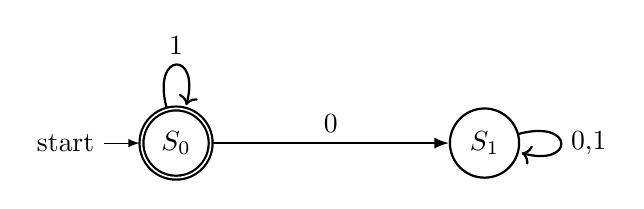 \begin{tikzpicture}[every initial by arrow/.style={-latex}]
	\node[thick,state,initial,accepting] (a)  {$S_0$};
	\node[thick,state] (b) [right=30mm of a]  {$S_1$};
	\path[-latex,thick] (a) edge node[above]{0} (b)
				(a) edge[loop above] node[above]{1} (a)
				(b) edge[loop right] node[right]{0,1} (b);
	\end{tikzpicture}